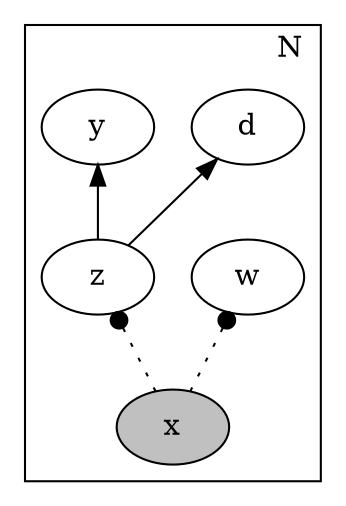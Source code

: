 digraph {
	subgraph cluster_N {
    rankdir=TB;
		label=N; labeljust=r; labelloc=b;
        //{rank = same; y; w; }
        x -> z [style=dotted, arrowhead=dot,];
        x -> w [style=dotted, arrowhead=dot,];
        z -> y
        z -> d;
		//n [label="(µ,σ)" shape=ellipse];
		d [label="d" shape=ellipse];
		w [label="w" shape=ellipse];
		y [label="y" shape=ellipse];
		z [label="z" fillcolor=white shape=ellipse style=filled];
		x [label="x" fillcolor=grey shape=ellipse style=filled];
    }
    //rankdir=LR;
    rankdir=BT;
    //a -> d;
    //n -> w;
    //{rank=same; a; n;}
    //a [label="α", shape=box, width=0.25,height=0.2,style=filled,];
    //n [label="ζ", shape=box, width=0.25,height=0.2,style=filled, ];
}

